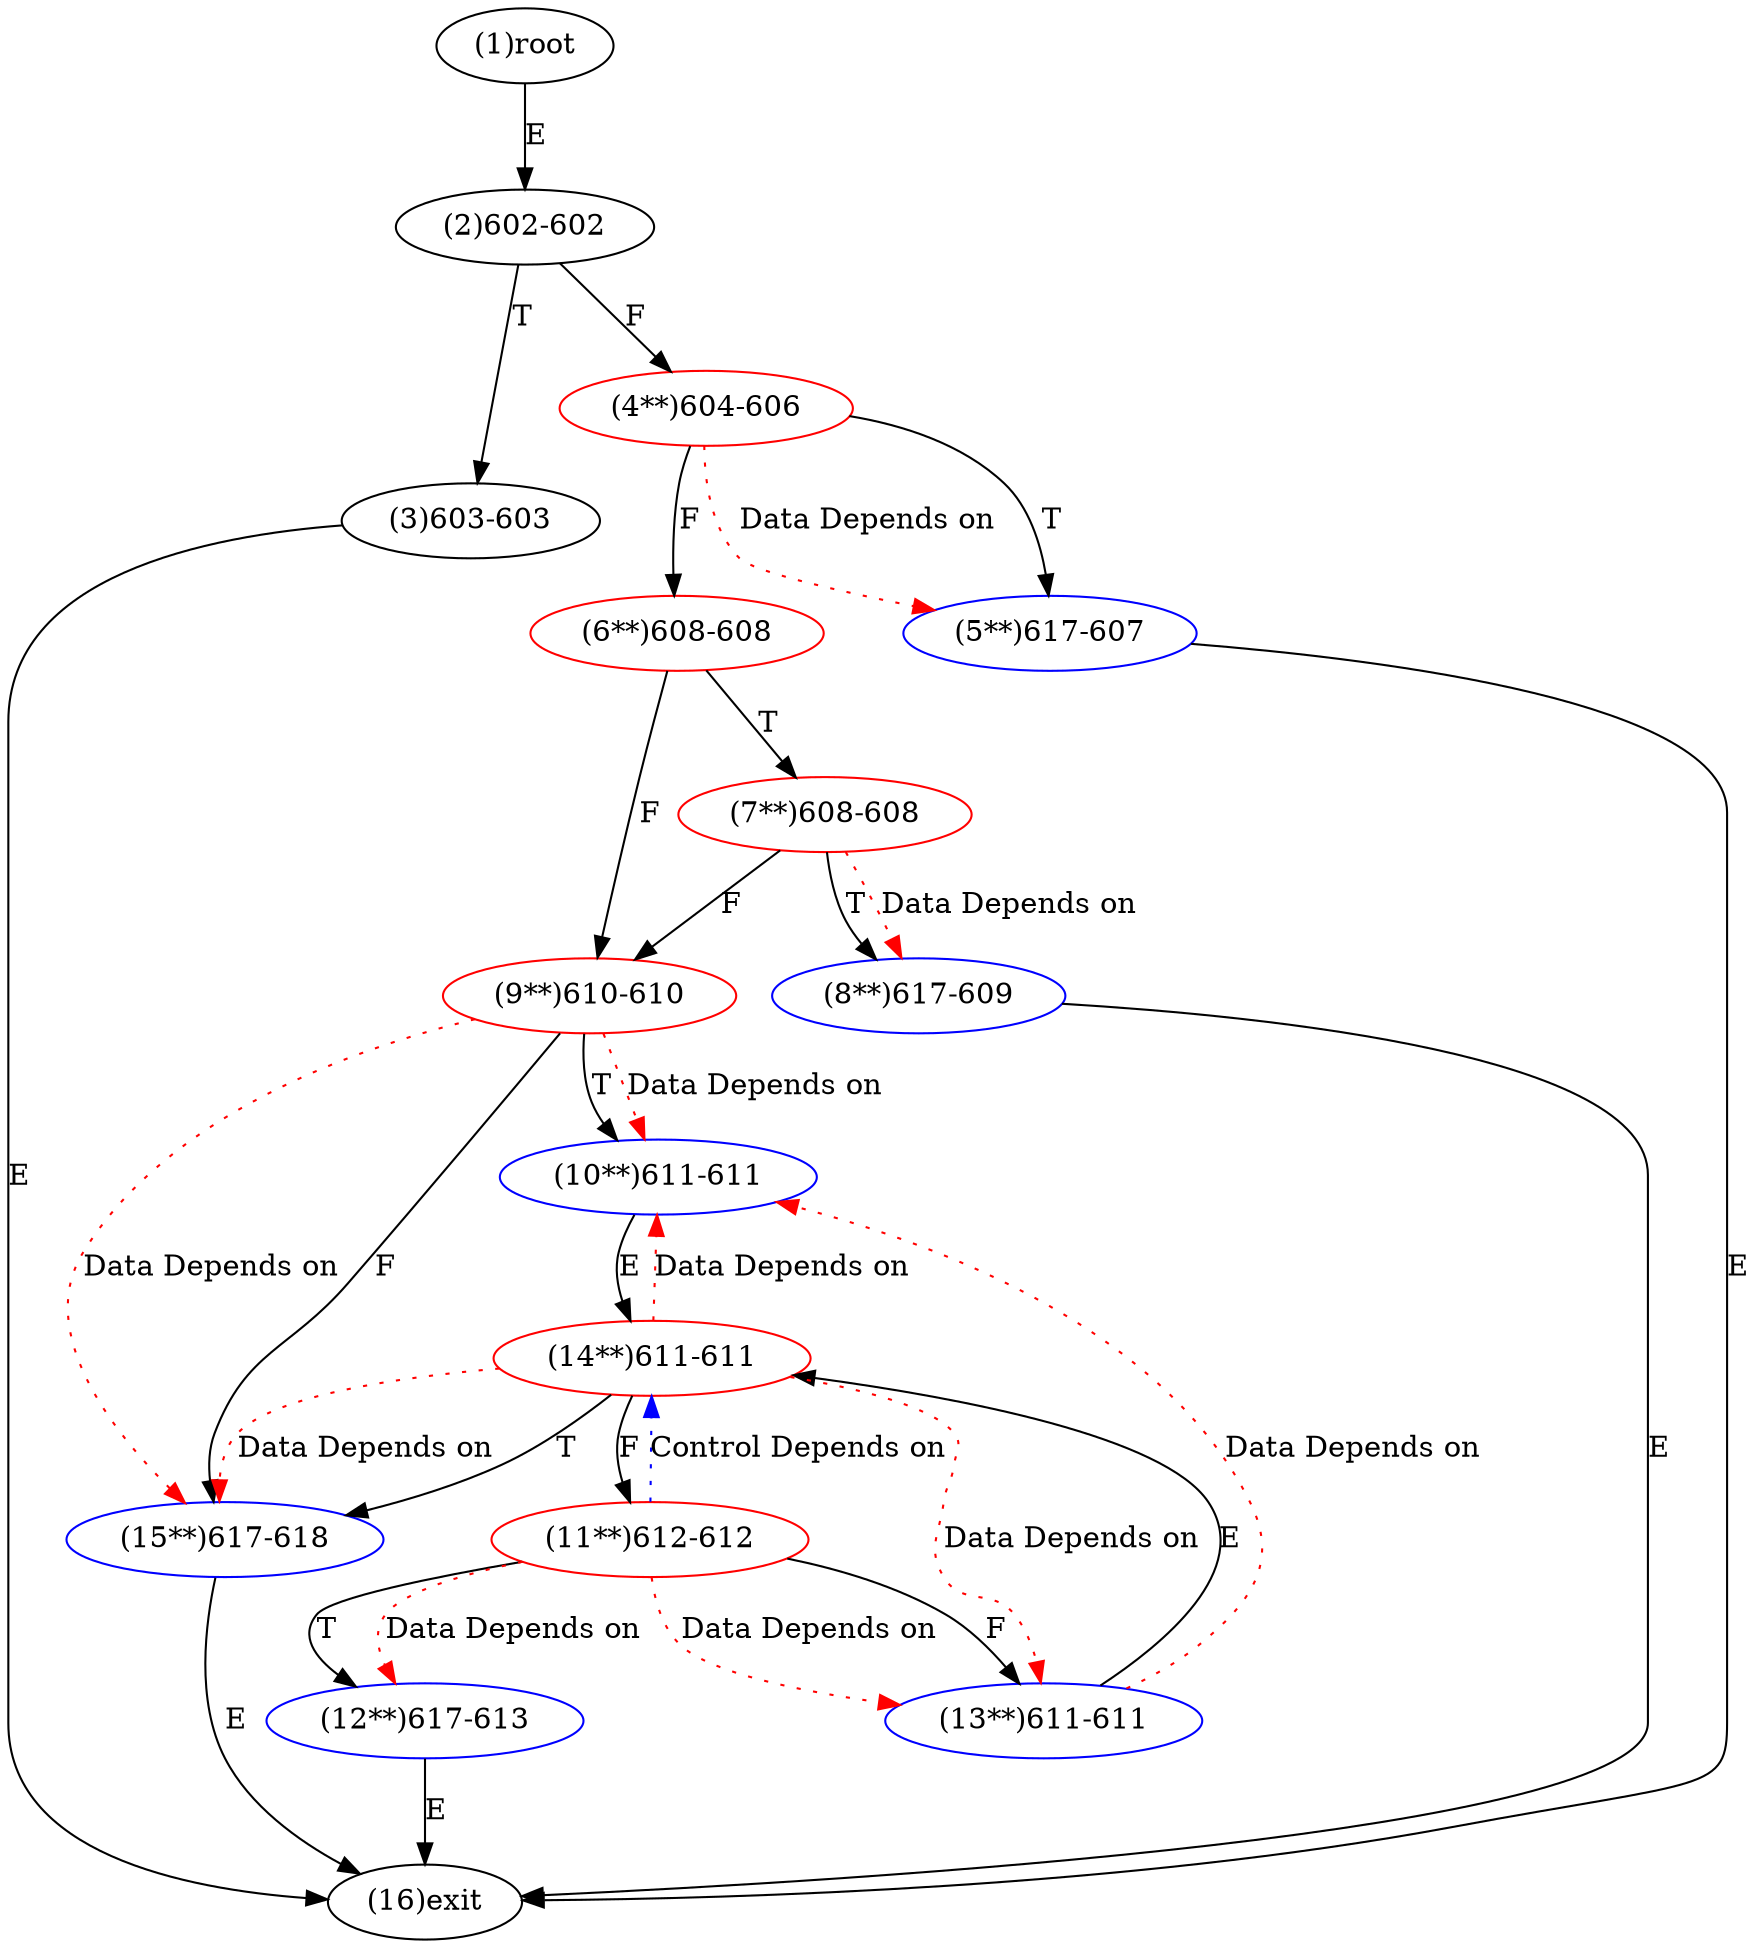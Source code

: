 digraph "" { 
1[ label="(1)root"];
2[ label="(2)602-602"];
3[ label="(3)603-603"];
4[ label="(4**)604-606",color=red];
5[ label="(5**)617-607",color=blue];
6[ label="(6**)608-608",color=red];
7[ label="(7**)608-608",color=red];
8[ label="(8**)617-609",color=blue];
9[ label="(9**)610-610",color=red];
10[ label="(10**)611-611",color=blue];
11[ label="(11**)612-612",color=red];
12[ label="(12**)617-613",color=blue];
13[ label="(13**)611-611",color=blue];
14[ label="(14**)611-611",color=red];
15[ label="(15**)617-618",color=blue];
16[ label="(16)exit"];
1->2[ label="E"];
2->4[ label="F"];
2->3[ label="T"];
3->16[ label="E"];
4->6[ label="F"];
4->5[ label="T"];
5->16[ label="E"];
6->9[ label="F"];
6->7[ label="T"];
7->9[ label="F"];
7->8[ label="T"];
8->16[ label="E"];
9->15[ label="F"];
9->10[ label="T"];
10->14[ label="E"];
11->13[ label="F"];
11->12[ label="T"];
12->16[ label="E"];
13->14[ label="E"];
14->11[ label="F"];
14->15[ label="T"];
15->16[ label="E"];
4->5[ color="red" label="Data Depends on" style = dotted ];
7->8[ color="red" label="Data Depends on" style = dotted ];
9->10[ color="red" label="Data Depends on" style = dotted ];
9->15[ color="red" label="Data Depends on" style = dotted ];
11->14[ color="blue" label="Control Depends on" style = dotted ];
11->13[ color="red" label="Data Depends on" style = dotted ];
11->12[ color="red" label="Data Depends on" style = dotted ];
13->10[ color="red" label="Data Depends on" style = dotted ];
14->15[ color="red" label="Data Depends on" style = dotted ];
14->13[ color="red" label="Data Depends on" style = dotted ];
14->10[ color="red" label="Data Depends on" style = dotted ];
}